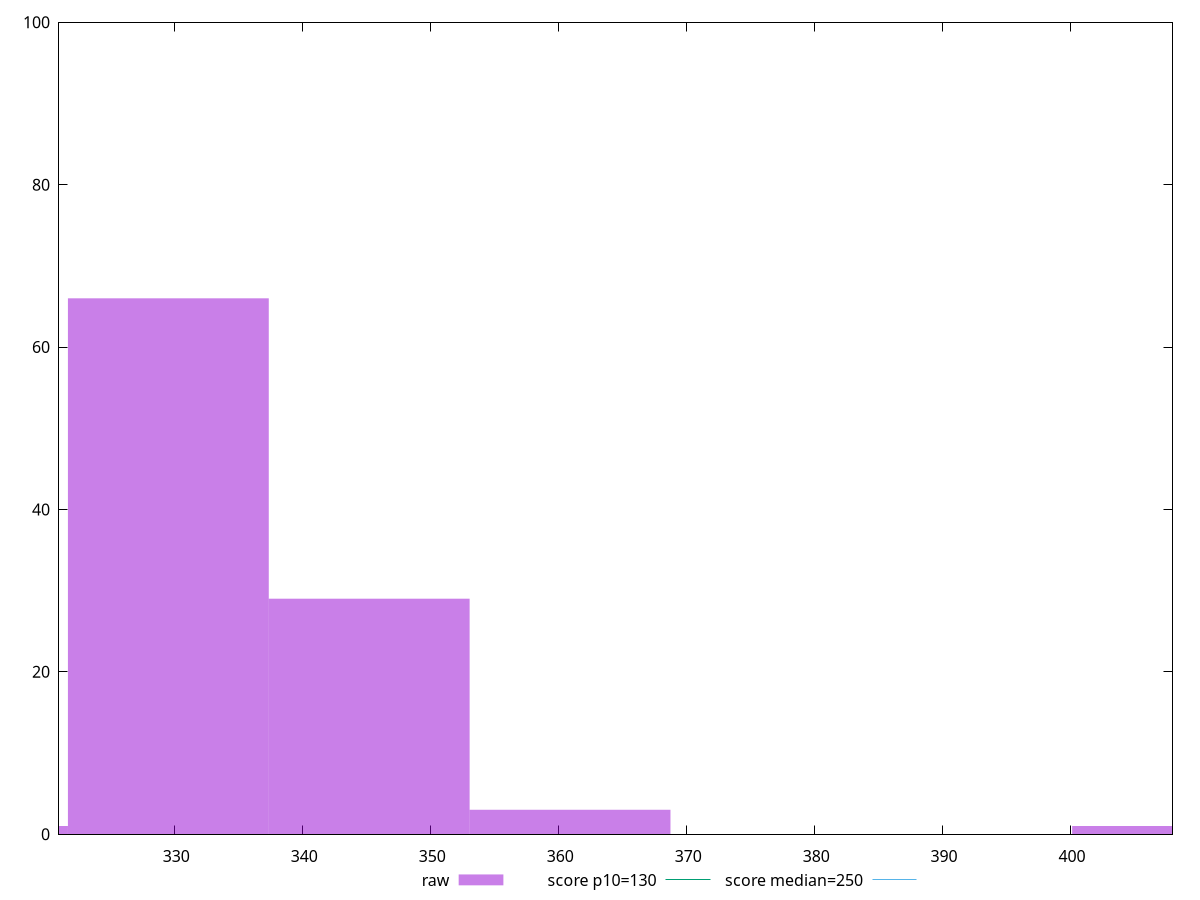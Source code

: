 reset

$raw <<EOF
360.92875479617476 3
329.5436456834639 66
345.23620023981937 29
313.8510911271085 1
408.00641846524104 1
EOF

set key outside below
set boxwidth 15.692554556355425
set xrange [321:408]
set yrange [0:100]
set trange [0:100]
set style fill transparent solid 0.5 noborder

set parametric
set terminal svg size 640, 490 enhanced background rgb 'white'
set output "reports/report_00031_2021-02-24T23-18-18.084Z/max-potential-fid/samples/astro/raw/histogram.svg"

plot $raw title "raw" with boxes, \
     130,t title "score p10=130", \
     250,t title "score median=250"

reset
